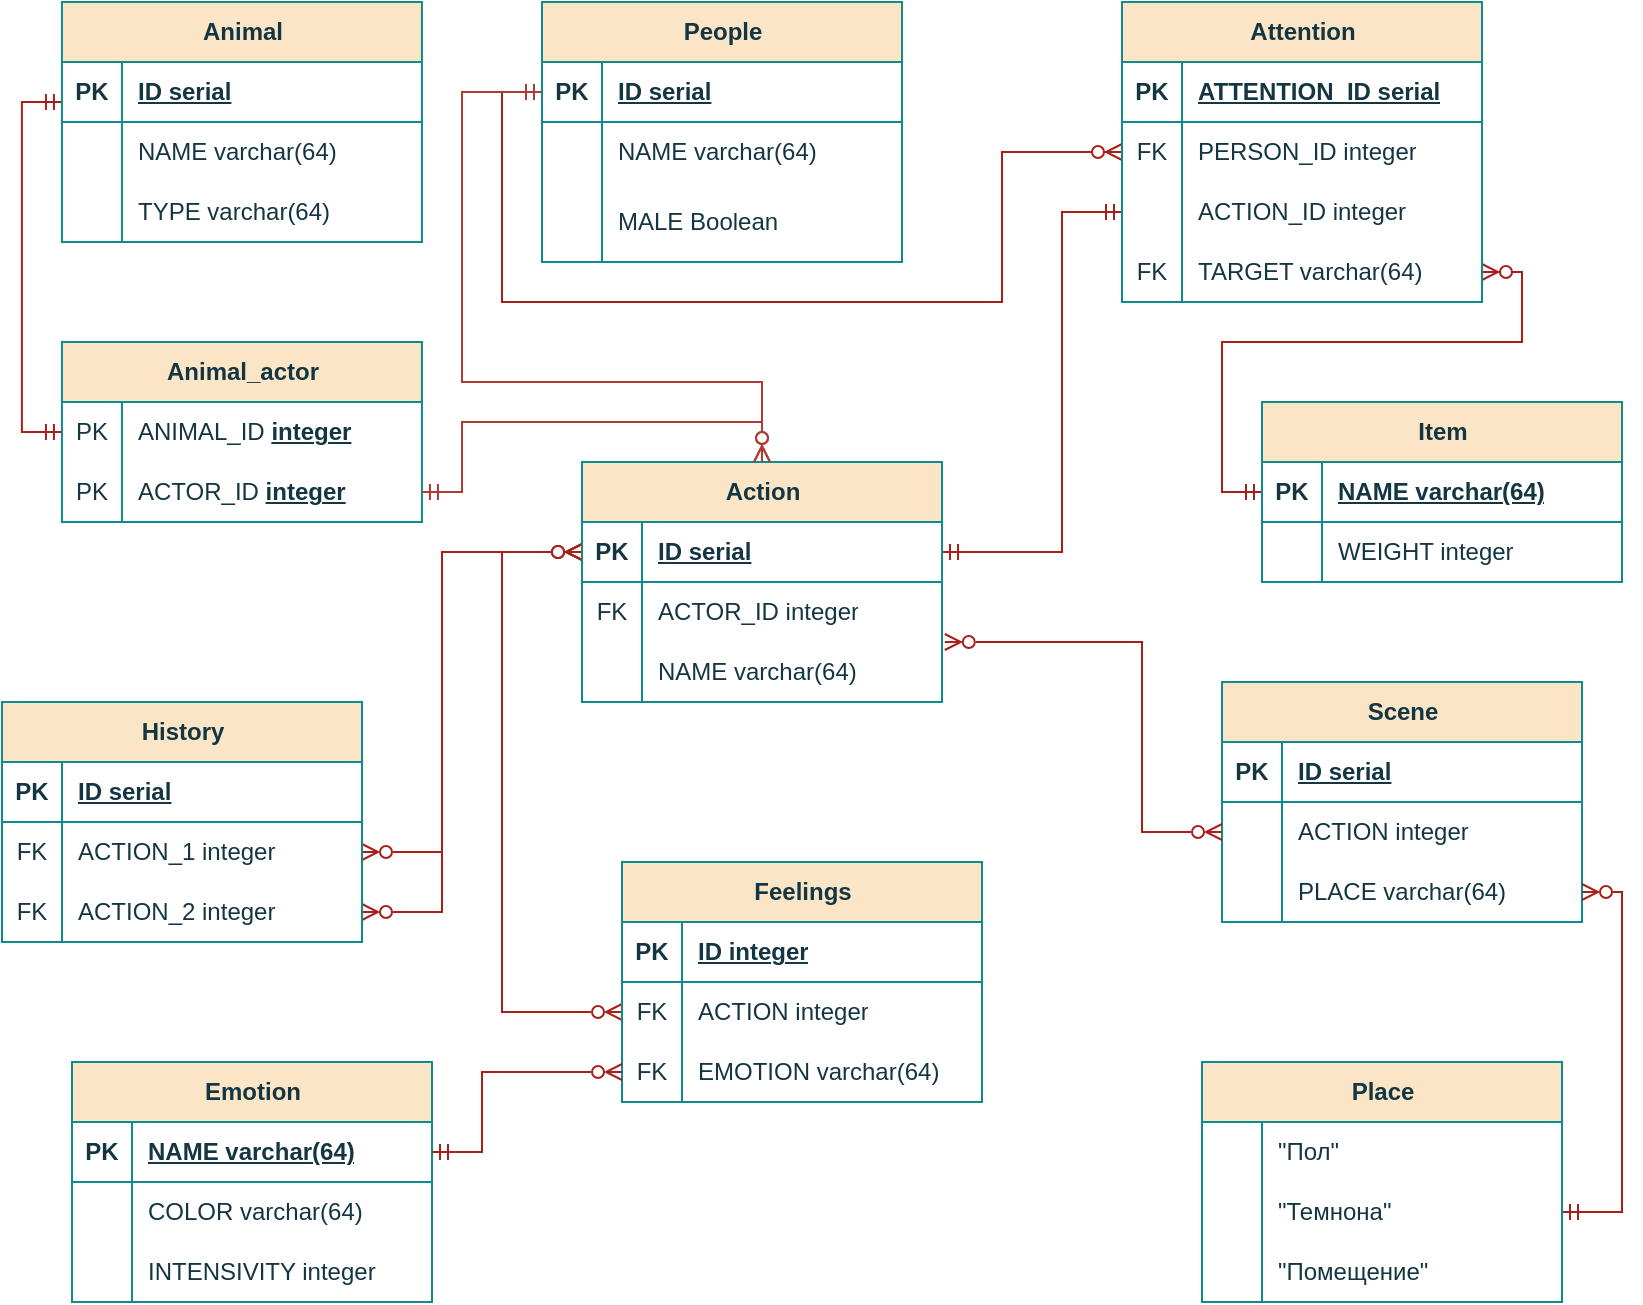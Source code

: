 <mxfile version="26.0.16">
  <diagram id="R2lEEEUBdFMjLlhIrx00" name="Page-1">
    <mxGraphModel dx="879" dy="486" grid="1" gridSize="10" guides="1" tooltips="1" connect="1" arrows="1" fold="1" page="1" pageScale="1" pageWidth="850" pageHeight="1100" math="0" shadow="0" extFonts="Permanent Marker^https://fonts.googleapis.com/css?family=Permanent+Marker">
      <root>
        <mxCell id="0" />
        <mxCell id="1" parent="0" />
        <mxCell id="2vDDrUa2nhz0SJgFM6xi-35" value="" style="edgeStyle=orthogonalEdgeStyle;fontSize=12;html=1;endArrow=ERzeroToMany;startArrow=ERmandOne;rounded=0;exitX=0;exitY=0.5;exitDx=0;exitDy=0;entryX=1;entryY=0.5;entryDx=0;entryDy=0;labelBackgroundColor=none;strokeColor=#A8201A;fontColor=default;" parent="1" source="2vDDrUa2nhz0SJgFM6xi-97" target="2vDDrUa2nhz0SJgFM6xi-119" edge="1">
          <mxGeometry width="100" height="100" relative="1" as="geometry">
            <mxPoint x="810" y="311" as="sourcePoint" />
            <mxPoint x="670" y="335" as="targetPoint" />
            <Array as="points">
              <mxPoint x="620" y="425" />
              <mxPoint x="620" y="350" />
              <mxPoint x="770" y="350" />
              <mxPoint x="770" y="315" />
            </Array>
          </mxGeometry>
        </mxCell>
        <mxCell id="2vDDrUa2nhz0SJgFM6xi-38" value="" style="edgeStyle=orthogonalEdgeStyle;fontSize=12;html=1;endArrow=ERzeroToMany;startArrow=none;rounded=0;entryX=0;entryY=0.5;entryDx=0;entryDy=0;startFill=0;labelBackgroundColor=none;strokeColor=#A8201A;fontColor=default;exitX=0;exitY=0.5;exitDx=0;exitDy=0;" parent="1" source="2vDDrUa2nhz0SJgFM6xi-81" target="2vDDrUa2nhz0SJgFM6xi-113" edge="1">
          <mxGeometry width="100" height="100" relative="1" as="geometry">
            <mxPoint x="260" y="320" as="sourcePoint" />
            <mxPoint x="520" y="355" as="targetPoint" />
            <Array as="points">
              <mxPoint x="260" y="225" />
              <mxPoint x="260" y="330" />
              <mxPoint x="510" y="330" />
              <mxPoint x="510" y="255" />
            </Array>
          </mxGeometry>
        </mxCell>
        <mxCell id="2vDDrUa2nhz0SJgFM6xi-46" value="" style="edgeStyle=orthogonalEdgeStyle;fontSize=12;html=1;endArrow=ERzeroToMany;startArrow=ERmandOne;rounded=0;exitX=0;exitY=0.5;exitDx=0;exitDy=0;entryX=0.5;entryY=0;entryDx=0;entryDy=0;labelBackgroundColor=none;strokeColor=light-dark(#b23a35, #32b532);fontColor=default;" parent="1" source="2vDDrUa2nhz0SJgFM6xi-81" target="2vDDrUa2nhz0SJgFM6xi-135" edge="1">
          <mxGeometry width="100" height="100" relative="1" as="geometry">
            <mxPoint x="300" y="242.5" as="sourcePoint" />
            <mxPoint x="270" y="410" as="targetPoint" />
            <Array as="points">
              <mxPoint x="240" y="225" />
              <mxPoint x="240" y="370" />
              <mxPoint x="390" y="370" />
            </Array>
          </mxGeometry>
        </mxCell>
        <mxCell id="2vDDrUa2nhz0SJgFM6xi-48" value="" style="edgeStyle=orthogonalEdgeStyle;fontSize=12;html=1;endArrow=ERmandOne;startArrow=ERmandOne;rounded=0;exitX=0;exitY=0.667;exitDx=0;exitDy=0;startFill=0;exitPerimeter=0;entryX=0;entryY=0.5;entryDx=0;entryDy=0;endFill=0;labelBackgroundColor=none;strokeColor=#A8201A;fontColor=default;" parent="1" source="2vDDrUa2nhz0SJgFM6xi-68" target="2vDDrUa2nhz0SJgFM6xi-152" edge="1">
          <mxGeometry width="100" height="100" relative="1" as="geometry">
            <mxPoint x="79.97" y="312.5" as="sourcePoint" />
            <mxPoint x="39.97" y="415" as="targetPoint" />
            <Array as="points">
              <mxPoint x="19.97" y="230" />
              <mxPoint x="19.97" y="395" />
            </Array>
          </mxGeometry>
        </mxCell>
        <mxCell id="2vDDrUa2nhz0SJgFM6xi-53" value="" style="edgeStyle=orthogonalEdgeStyle;fontSize=12;html=1;endArrow=ERzeroToMany;startArrow=ERzeroToMany;rounded=0;exitX=0;exitY=0.5;exitDx=0;exitDy=0;startFill=0;entryX=0;entryY=0.5;entryDx=0;entryDy=0;labelBackgroundColor=none;strokeColor=#A8201A;fontColor=default;" parent="1" source="2vDDrUa2nhz0SJgFM6xi-208" target="2vDDrUa2nhz0SJgFM6xi-136" edge="1">
          <mxGeometry width="100" height="100" relative="1" as="geometry">
            <mxPoint x="270.0" y="700" as="sourcePoint" />
            <mxPoint x="270" y="520" as="targetPoint" />
            <Array as="points">
              <mxPoint x="260" y="685" />
              <mxPoint x="260" y="455" />
            </Array>
          </mxGeometry>
        </mxCell>
        <mxCell id="2vDDrUa2nhz0SJgFM6xi-58" value="" style="edgeStyle=orthogonalEdgeStyle;fontSize=12;html=1;endArrow=ERmandOne;startArrow=ERmandOne;rounded=0;entryX=0;entryY=0.5;entryDx=0;entryDy=0;endFill=0;exitX=1;exitY=0.5;exitDx=0;exitDy=0;labelBackgroundColor=none;strokeColor=#A8201A;fontColor=default;" parent="1" source="2vDDrUa2nhz0SJgFM6xi-136" target="2vDDrUa2nhz0SJgFM6xi-116" edge="1">
          <mxGeometry width="100" height="100" relative="1" as="geometry">
            <mxPoint x="600" y="430" as="sourcePoint" />
            <mxPoint x="540" y="320" as="targetPoint" />
            <Array as="points">
              <mxPoint x="540" y="455" />
              <mxPoint x="540" y="285" />
            </Array>
          </mxGeometry>
        </mxCell>
        <mxCell id="2vDDrUa2nhz0SJgFM6xi-64" value="" style="edgeStyle=orthogonalEdgeStyle;fontSize=12;html=1;endArrow=ERzeroToMany;startArrow=ERzeroToMany;rounded=0;entryX=0;entryY=0.5;entryDx=0;entryDy=0;exitX=1;exitY=0.5;exitDx=0;exitDy=0;startFill=0;labelBackgroundColor=none;strokeColor=#A8201A;fontColor=default;" parent="1" source="2vDDrUa2nhz0SJgFM6xi-170" target="2vDDrUa2nhz0SJgFM6xi-136" edge="1">
          <mxGeometry width="100" height="100" relative="1" as="geometry">
            <mxPoint x="131.95" y="699.4" as="sourcePoint" />
            <mxPoint x="230" y="700" as="targetPoint" />
            <Array as="points">
              <mxPoint x="230" y="635" />
              <mxPoint x="230" y="455" />
            </Array>
          </mxGeometry>
        </mxCell>
        <mxCell id="2vDDrUa2nhz0SJgFM6xi-65" value="" style="edgeStyle=orthogonalEdgeStyle;fontSize=12;html=1;endArrow=ERzeroToMany;startArrow=ERzeroToMany;rounded=0;entryX=0;entryY=0.5;entryDx=0;entryDy=0;exitX=1;exitY=0.5;exitDx=0;exitDy=0;startFill=0;labelBackgroundColor=none;strokeColor=#A8201A;fontColor=default;" parent="1" source="2vDDrUa2nhz0SJgFM6xi-167" target="2vDDrUa2nhz0SJgFM6xi-136" edge="1">
          <mxGeometry width="100" height="100" relative="1" as="geometry">
            <mxPoint x="130" y="682.5" as="sourcePoint" />
            <mxPoint x="260" y="701" as="targetPoint" />
            <Array as="points">
              <mxPoint x="230" y="605" />
              <mxPoint x="230" y="455" />
            </Array>
          </mxGeometry>
        </mxCell>
        <mxCell id="2vDDrUa2nhz0SJgFM6xi-67" value="Animal" style="shape=table;startSize=30;container=1;collapsible=1;childLayout=tableLayout;fixedRows=1;rowLines=0;fontStyle=1;align=center;resizeLast=1;html=1;labelBackgroundColor=none;fillColor=#FAE5C7;strokeColor=#0F8B8D;fontColor=#143642;" parent="1" vertex="1">
          <mxGeometry x="39.97" y="180" width="180" height="120" as="geometry" />
        </mxCell>
        <mxCell id="2vDDrUa2nhz0SJgFM6xi-68" value="" style="shape=tableRow;horizontal=0;startSize=0;swimlaneHead=0;swimlaneBody=0;fillColor=none;collapsible=0;dropTarget=0;points=[[0,0.5],[1,0.5]];portConstraint=eastwest;top=0;left=0;right=0;bottom=1;labelBackgroundColor=none;strokeColor=#0F8B8D;fontColor=#143642;" parent="2vDDrUa2nhz0SJgFM6xi-67" vertex="1">
          <mxGeometry y="30" width="180" height="30" as="geometry" />
        </mxCell>
        <mxCell id="2vDDrUa2nhz0SJgFM6xi-69" value="PK" style="shape=partialRectangle;connectable=0;fillColor=none;top=0;left=0;bottom=0;right=0;fontStyle=1;overflow=hidden;whiteSpace=wrap;html=1;labelBackgroundColor=none;strokeColor=#0F8B8D;fontColor=#143642;" parent="2vDDrUa2nhz0SJgFM6xi-68" vertex="1">
          <mxGeometry width="30" height="30" as="geometry">
            <mxRectangle width="30" height="30" as="alternateBounds" />
          </mxGeometry>
        </mxCell>
        <mxCell id="2vDDrUa2nhz0SJgFM6xi-70" value="ID serial" style="shape=partialRectangle;connectable=0;fillColor=none;top=0;left=0;bottom=0;right=0;align=left;spacingLeft=6;fontStyle=5;overflow=hidden;whiteSpace=wrap;html=1;labelBackgroundColor=none;strokeColor=#0F8B8D;fontColor=#143642;" parent="2vDDrUa2nhz0SJgFM6xi-68" vertex="1">
          <mxGeometry x="30" width="150" height="30" as="geometry">
            <mxRectangle width="150" height="30" as="alternateBounds" />
          </mxGeometry>
        </mxCell>
        <mxCell id="2vDDrUa2nhz0SJgFM6xi-71" value="" style="shape=tableRow;horizontal=0;startSize=0;swimlaneHead=0;swimlaneBody=0;fillColor=none;collapsible=0;dropTarget=0;points=[[0,0.5],[1,0.5]];portConstraint=eastwest;top=0;left=0;right=0;bottom=0;labelBackgroundColor=none;strokeColor=#0F8B8D;fontColor=#143642;" parent="2vDDrUa2nhz0SJgFM6xi-67" vertex="1">
          <mxGeometry y="60" width="180" height="30" as="geometry" />
        </mxCell>
        <mxCell id="2vDDrUa2nhz0SJgFM6xi-72" value="" style="shape=partialRectangle;connectable=0;fillColor=none;top=0;left=0;bottom=0;right=0;editable=1;overflow=hidden;whiteSpace=wrap;html=1;labelBackgroundColor=none;strokeColor=#0F8B8D;fontColor=#143642;" parent="2vDDrUa2nhz0SJgFM6xi-71" vertex="1">
          <mxGeometry width="30" height="30" as="geometry">
            <mxRectangle width="30" height="30" as="alternateBounds" />
          </mxGeometry>
        </mxCell>
        <mxCell id="2vDDrUa2nhz0SJgFM6xi-73" value="NAME varchar(64)" style="shape=partialRectangle;connectable=0;fillColor=none;top=0;left=0;bottom=0;right=0;align=left;spacingLeft=6;overflow=hidden;whiteSpace=wrap;html=1;labelBackgroundColor=none;strokeColor=#0F8B8D;fontColor=#143642;" parent="2vDDrUa2nhz0SJgFM6xi-71" vertex="1">
          <mxGeometry x="30" width="150" height="30" as="geometry">
            <mxRectangle width="150" height="30" as="alternateBounds" />
          </mxGeometry>
        </mxCell>
        <mxCell id="2vDDrUa2nhz0SJgFM6xi-74" value="" style="shape=tableRow;horizontal=0;startSize=0;swimlaneHead=0;swimlaneBody=0;fillColor=none;collapsible=0;dropTarget=0;points=[[0,0.5],[1,0.5]];portConstraint=eastwest;top=0;left=0;right=0;bottom=0;labelBackgroundColor=none;strokeColor=#0F8B8D;fontColor=#143642;" parent="2vDDrUa2nhz0SJgFM6xi-67" vertex="1">
          <mxGeometry y="90" width="180" height="30" as="geometry" />
        </mxCell>
        <mxCell id="2vDDrUa2nhz0SJgFM6xi-75" value="" style="shape=partialRectangle;connectable=0;fillColor=none;top=0;left=0;bottom=0;right=0;editable=1;overflow=hidden;whiteSpace=wrap;html=1;labelBackgroundColor=none;strokeColor=#0F8B8D;fontColor=#143642;" parent="2vDDrUa2nhz0SJgFM6xi-74" vertex="1">
          <mxGeometry width="30" height="30" as="geometry">
            <mxRectangle width="30" height="30" as="alternateBounds" />
          </mxGeometry>
        </mxCell>
        <mxCell id="2vDDrUa2nhz0SJgFM6xi-76" value="TYPE varchar(64)" style="shape=partialRectangle;connectable=0;fillColor=none;top=0;left=0;bottom=0;right=0;align=left;spacingLeft=6;overflow=hidden;whiteSpace=wrap;html=1;labelBackgroundColor=none;strokeColor=#0F8B8D;fontColor=#143642;" parent="2vDDrUa2nhz0SJgFM6xi-74" vertex="1">
          <mxGeometry x="30" width="150" height="30" as="geometry">
            <mxRectangle width="150" height="30" as="alternateBounds" />
          </mxGeometry>
        </mxCell>
        <mxCell id="2vDDrUa2nhz0SJgFM6xi-80" value="People" style="shape=table;startSize=30;container=1;collapsible=1;childLayout=tableLayout;fixedRows=1;rowLines=0;fontStyle=1;align=center;resizeLast=1;html=1;labelBackgroundColor=none;fillColor=#FAE5C7;strokeColor=#0F8B8D;fontColor=#143642;" parent="1" vertex="1">
          <mxGeometry x="280" y="180" width="180" height="130" as="geometry" />
        </mxCell>
        <mxCell id="2vDDrUa2nhz0SJgFM6xi-81" value="" style="shape=tableRow;horizontal=0;startSize=0;swimlaneHead=0;swimlaneBody=0;fillColor=none;collapsible=0;dropTarget=0;points=[[0,0.5],[1,0.5]];portConstraint=eastwest;top=0;left=0;right=0;bottom=1;labelBackgroundColor=none;strokeColor=#0F8B8D;fontColor=#143642;" parent="2vDDrUa2nhz0SJgFM6xi-80" vertex="1">
          <mxGeometry y="30" width="180" height="30" as="geometry" />
        </mxCell>
        <mxCell id="2vDDrUa2nhz0SJgFM6xi-82" value="PK" style="shape=partialRectangle;connectable=0;fillColor=none;top=0;left=0;bottom=0;right=0;fontStyle=1;overflow=hidden;whiteSpace=wrap;html=1;labelBackgroundColor=none;strokeColor=#0F8B8D;fontColor=#143642;" parent="2vDDrUa2nhz0SJgFM6xi-81" vertex="1">
          <mxGeometry width="30" height="30" as="geometry">
            <mxRectangle width="30" height="30" as="alternateBounds" />
          </mxGeometry>
        </mxCell>
        <mxCell id="2vDDrUa2nhz0SJgFM6xi-83" value="ID serial" style="shape=partialRectangle;connectable=0;fillColor=none;top=0;left=0;bottom=0;right=0;align=left;spacingLeft=6;fontStyle=5;overflow=hidden;whiteSpace=wrap;html=1;labelBackgroundColor=none;strokeColor=#0F8B8D;fontColor=#143642;" parent="2vDDrUa2nhz0SJgFM6xi-81" vertex="1">
          <mxGeometry x="30" width="150" height="30" as="geometry">
            <mxRectangle width="150" height="30" as="alternateBounds" />
          </mxGeometry>
        </mxCell>
        <mxCell id="2vDDrUa2nhz0SJgFM6xi-84" value="" style="shape=tableRow;horizontal=0;startSize=0;swimlaneHead=0;swimlaneBody=0;fillColor=none;collapsible=0;dropTarget=0;points=[[0,0.5],[1,0.5]];portConstraint=eastwest;top=0;left=0;right=0;bottom=0;labelBackgroundColor=none;strokeColor=#0F8B8D;fontColor=#143642;" parent="2vDDrUa2nhz0SJgFM6xi-80" vertex="1">
          <mxGeometry y="60" width="180" height="30" as="geometry" />
        </mxCell>
        <mxCell id="2vDDrUa2nhz0SJgFM6xi-85" value="" style="shape=partialRectangle;connectable=0;fillColor=none;top=0;left=0;bottom=0;right=0;editable=1;overflow=hidden;whiteSpace=wrap;html=1;labelBackgroundColor=none;strokeColor=#0F8B8D;fontColor=#143642;" parent="2vDDrUa2nhz0SJgFM6xi-84" vertex="1">
          <mxGeometry width="30" height="30" as="geometry">
            <mxRectangle width="30" height="30" as="alternateBounds" />
          </mxGeometry>
        </mxCell>
        <mxCell id="2vDDrUa2nhz0SJgFM6xi-86" value="NAME varchar(64)" style="shape=partialRectangle;connectable=0;fillColor=none;top=0;left=0;bottom=0;right=0;align=left;spacingLeft=6;overflow=hidden;whiteSpace=wrap;html=1;labelBackgroundColor=none;strokeColor=#0F8B8D;fontColor=#143642;" parent="2vDDrUa2nhz0SJgFM6xi-84" vertex="1">
          <mxGeometry x="30" width="150" height="30" as="geometry">
            <mxRectangle width="150" height="30" as="alternateBounds" />
          </mxGeometry>
        </mxCell>
        <mxCell id="2vDDrUa2nhz0SJgFM6xi-87" value="" style="shape=tableRow;horizontal=0;startSize=0;swimlaneHead=0;swimlaneBody=0;fillColor=none;collapsible=0;dropTarget=0;points=[[0,0.5],[1,0.5]];portConstraint=eastwest;top=0;left=0;right=0;bottom=0;labelBackgroundColor=none;strokeColor=#0F8B8D;fontColor=#143642;" parent="2vDDrUa2nhz0SJgFM6xi-80" vertex="1">
          <mxGeometry y="90" width="180" height="40" as="geometry" />
        </mxCell>
        <mxCell id="2vDDrUa2nhz0SJgFM6xi-88" value="" style="shape=partialRectangle;connectable=0;fillColor=none;top=0;left=0;bottom=0;right=0;editable=1;overflow=hidden;whiteSpace=wrap;html=1;labelBackgroundColor=none;strokeColor=#0F8B8D;fontColor=#143642;" parent="2vDDrUa2nhz0SJgFM6xi-87" vertex="1">
          <mxGeometry width="30" height="40" as="geometry">
            <mxRectangle width="30" height="40" as="alternateBounds" />
          </mxGeometry>
        </mxCell>
        <mxCell id="2vDDrUa2nhz0SJgFM6xi-89" value="MALE Boolean" style="shape=partialRectangle;connectable=0;fillColor=none;top=0;left=0;bottom=0;right=0;align=left;spacingLeft=6;overflow=hidden;whiteSpace=wrap;html=1;labelBackgroundColor=none;strokeColor=#0F8B8D;fontColor=#143642;" parent="2vDDrUa2nhz0SJgFM6xi-87" vertex="1">
          <mxGeometry x="30" width="150" height="40" as="geometry">
            <mxRectangle width="150" height="40" as="alternateBounds" />
          </mxGeometry>
        </mxCell>
        <mxCell id="2vDDrUa2nhz0SJgFM6xi-96" value="Item" style="shape=table;startSize=30;container=1;collapsible=1;childLayout=tableLayout;fixedRows=1;rowLines=0;fontStyle=1;align=center;resizeLast=1;html=1;labelBackgroundColor=none;fillColor=#FAE5C7;strokeColor=#0F8B8D;fontColor=#143642;" parent="1" vertex="1">
          <mxGeometry x="640" y="380" width="180" height="90" as="geometry" />
        </mxCell>
        <mxCell id="2vDDrUa2nhz0SJgFM6xi-97" value="" style="shape=tableRow;horizontal=0;startSize=0;swimlaneHead=0;swimlaneBody=0;fillColor=none;collapsible=0;dropTarget=0;points=[[0,0.5],[1,0.5]];portConstraint=eastwest;top=0;left=0;right=0;bottom=1;labelBackgroundColor=none;strokeColor=#0F8B8D;fontColor=#143642;" parent="2vDDrUa2nhz0SJgFM6xi-96" vertex="1">
          <mxGeometry y="30" width="180" height="30" as="geometry" />
        </mxCell>
        <mxCell id="2vDDrUa2nhz0SJgFM6xi-98" value="PK" style="shape=partialRectangle;connectable=0;fillColor=none;top=0;left=0;bottom=0;right=0;fontStyle=1;overflow=hidden;whiteSpace=wrap;html=1;labelBackgroundColor=none;strokeColor=#0F8B8D;fontColor=#143642;" parent="2vDDrUa2nhz0SJgFM6xi-97" vertex="1">
          <mxGeometry width="30" height="30" as="geometry">
            <mxRectangle width="30" height="30" as="alternateBounds" />
          </mxGeometry>
        </mxCell>
        <mxCell id="2vDDrUa2nhz0SJgFM6xi-99" value="NAME varchar(64)" style="shape=partialRectangle;connectable=0;fillColor=none;top=0;left=0;bottom=0;right=0;align=left;spacingLeft=6;fontStyle=5;overflow=hidden;whiteSpace=wrap;html=1;labelBackgroundColor=none;strokeColor=#0F8B8D;fontColor=#143642;" parent="2vDDrUa2nhz0SJgFM6xi-97" vertex="1">
          <mxGeometry x="30" width="150" height="30" as="geometry">
            <mxRectangle width="150" height="30" as="alternateBounds" />
          </mxGeometry>
        </mxCell>
        <mxCell id="2vDDrUa2nhz0SJgFM6xi-100" value="" style="shape=tableRow;horizontal=0;startSize=0;swimlaneHead=0;swimlaneBody=0;fillColor=none;collapsible=0;dropTarget=0;points=[[0,0.5],[1,0.5]];portConstraint=eastwest;top=0;left=0;right=0;bottom=0;labelBackgroundColor=none;strokeColor=#0F8B8D;fontColor=#143642;" parent="2vDDrUa2nhz0SJgFM6xi-96" vertex="1">
          <mxGeometry y="60" width="180" height="30" as="geometry" />
        </mxCell>
        <mxCell id="2vDDrUa2nhz0SJgFM6xi-101" value="" style="shape=partialRectangle;connectable=0;fillColor=none;top=0;left=0;bottom=0;right=0;editable=1;overflow=hidden;whiteSpace=wrap;html=1;labelBackgroundColor=none;strokeColor=#0F8B8D;fontColor=#143642;" parent="2vDDrUa2nhz0SJgFM6xi-100" vertex="1">
          <mxGeometry width="30" height="30" as="geometry">
            <mxRectangle width="30" height="30" as="alternateBounds" />
          </mxGeometry>
        </mxCell>
        <mxCell id="2vDDrUa2nhz0SJgFM6xi-102" value="WEIGHT integer" style="shape=partialRectangle;connectable=0;fillColor=none;top=0;left=0;bottom=0;right=0;align=left;spacingLeft=6;overflow=hidden;whiteSpace=wrap;html=1;labelBackgroundColor=none;strokeColor=#0F8B8D;fontColor=#143642;" parent="2vDDrUa2nhz0SJgFM6xi-100" vertex="1">
          <mxGeometry x="30" width="150" height="30" as="geometry">
            <mxRectangle width="150" height="30" as="alternateBounds" />
          </mxGeometry>
        </mxCell>
        <mxCell id="2vDDrUa2nhz0SJgFM6xi-109" value="Attention" style="shape=table;startSize=30;container=1;collapsible=1;childLayout=tableLayout;fixedRows=1;rowLines=0;fontStyle=1;align=center;resizeLast=1;html=1;labelBackgroundColor=none;fillColor=#FAE5C7;strokeColor=#0F8B8D;fontColor=#143642;" parent="1" vertex="1">
          <mxGeometry x="570" y="180" width="180" height="150" as="geometry" />
        </mxCell>
        <mxCell id="2vDDrUa2nhz0SJgFM6xi-110" value="" style="shape=tableRow;horizontal=0;startSize=0;swimlaneHead=0;swimlaneBody=0;fillColor=none;collapsible=0;dropTarget=0;points=[[0,0.5],[1,0.5]];portConstraint=eastwest;top=0;left=0;right=0;bottom=1;labelBackgroundColor=none;strokeColor=#0F8B8D;fontColor=#143642;" parent="2vDDrUa2nhz0SJgFM6xi-109" vertex="1">
          <mxGeometry y="30" width="180" height="30" as="geometry" />
        </mxCell>
        <mxCell id="2vDDrUa2nhz0SJgFM6xi-111" value="PK" style="shape=partialRectangle;connectable=0;fillColor=none;top=0;left=0;bottom=0;right=0;fontStyle=1;overflow=hidden;whiteSpace=wrap;html=1;labelBackgroundColor=none;strokeColor=#0F8B8D;fontColor=#143642;" parent="2vDDrUa2nhz0SJgFM6xi-110" vertex="1">
          <mxGeometry width="30" height="30" as="geometry">
            <mxRectangle width="30" height="30" as="alternateBounds" />
          </mxGeometry>
        </mxCell>
        <mxCell id="2vDDrUa2nhz0SJgFM6xi-112" value="ATTENTION_ID serial" style="shape=partialRectangle;connectable=0;fillColor=none;top=0;left=0;bottom=0;right=0;align=left;spacingLeft=6;fontStyle=5;overflow=hidden;whiteSpace=wrap;html=1;labelBackgroundColor=none;strokeColor=#0F8B8D;fontColor=#143642;" parent="2vDDrUa2nhz0SJgFM6xi-110" vertex="1">
          <mxGeometry x="30" width="150" height="30" as="geometry">
            <mxRectangle width="150" height="30" as="alternateBounds" />
          </mxGeometry>
        </mxCell>
        <mxCell id="2vDDrUa2nhz0SJgFM6xi-113" value="" style="shape=tableRow;horizontal=0;startSize=0;swimlaneHead=0;swimlaneBody=0;fillColor=none;collapsible=0;dropTarget=0;points=[[0,0.5],[1,0.5]];portConstraint=eastwest;top=0;left=0;right=0;bottom=0;labelBackgroundColor=none;strokeColor=#0F8B8D;fontColor=#143642;" parent="2vDDrUa2nhz0SJgFM6xi-109" vertex="1">
          <mxGeometry y="60" width="180" height="30" as="geometry" />
        </mxCell>
        <mxCell id="2vDDrUa2nhz0SJgFM6xi-114" value="FK" style="shape=partialRectangle;connectable=0;fillColor=none;top=0;left=0;bottom=0;right=0;editable=1;overflow=hidden;whiteSpace=wrap;html=1;labelBackgroundColor=none;strokeColor=#0F8B8D;fontColor=#143642;" parent="2vDDrUa2nhz0SJgFM6xi-113" vertex="1">
          <mxGeometry width="30" height="30" as="geometry">
            <mxRectangle width="30" height="30" as="alternateBounds" />
          </mxGeometry>
        </mxCell>
        <mxCell id="2vDDrUa2nhz0SJgFM6xi-115" value="PERSON_ID integer" style="shape=partialRectangle;connectable=0;fillColor=none;top=0;left=0;bottom=0;right=0;align=left;spacingLeft=6;overflow=hidden;whiteSpace=wrap;html=1;labelBackgroundColor=none;strokeColor=#0F8B8D;fontColor=#143642;" parent="2vDDrUa2nhz0SJgFM6xi-113" vertex="1">
          <mxGeometry x="30" width="150" height="30" as="geometry">
            <mxRectangle width="150" height="30" as="alternateBounds" />
          </mxGeometry>
        </mxCell>
        <mxCell id="2vDDrUa2nhz0SJgFM6xi-116" value="" style="shape=tableRow;horizontal=0;startSize=0;swimlaneHead=0;swimlaneBody=0;fillColor=none;collapsible=0;dropTarget=0;points=[[0,0.5],[1,0.5]];portConstraint=eastwest;top=0;left=0;right=0;bottom=0;labelBackgroundColor=none;strokeColor=#0F8B8D;fontColor=#143642;" parent="2vDDrUa2nhz0SJgFM6xi-109" vertex="1">
          <mxGeometry y="90" width="180" height="30" as="geometry" />
        </mxCell>
        <mxCell id="2vDDrUa2nhz0SJgFM6xi-117" value="" style="shape=partialRectangle;connectable=0;fillColor=none;top=0;left=0;bottom=0;right=0;editable=1;overflow=hidden;whiteSpace=wrap;html=1;labelBackgroundColor=none;strokeColor=#0F8B8D;fontColor=#143642;" parent="2vDDrUa2nhz0SJgFM6xi-116" vertex="1">
          <mxGeometry width="30" height="30" as="geometry">
            <mxRectangle width="30" height="30" as="alternateBounds" />
          </mxGeometry>
        </mxCell>
        <mxCell id="2vDDrUa2nhz0SJgFM6xi-118" value="ACTION_ID integer" style="shape=partialRectangle;connectable=0;fillColor=none;top=0;left=0;bottom=0;right=0;align=left;spacingLeft=6;overflow=hidden;whiteSpace=wrap;html=1;labelBackgroundColor=none;strokeColor=#0F8B8D;fontColor=#143642;" parent="2vDDrUa2nhz0SJgFM6xi-116" vertex="1">
          <mxGeometry x="30" width="150" height="30" as="geometry">
            <mxRectangle width="150" height="30" as="alternateBounds" />
          </mxGeometry>
        </mxCell>
        <mxCell id="2vDDrUa2nhz0SJgFM6xi-119" value="" style="shape=tableRow;horizontal=0;startSize=0;swimlaneHead=0;swimlaneBody=0;fillColor=none;collapsible=0;dropTarget=0;points=[[0,0.5],[1,0.5]];portConstraint=eastwest;top=0;left=0;right=0;bottom=0;labelBackgroundColor=none;strokeColor=#0F8B8D;fontColor=#143642;" parent="2vDDrUa2nhz0SJgFM6xi-109" vertex="1">
          <mxGeometry y="120" width="180" height="30" as="geometry" />
        </mxCell>
        <mxCell id="2vDDrUa2nhz0SJgFM6xi-120" value="FK" style="shape=partialRectangle;connectable=0;fillColor=none;top=0;left=0;bottom=0;right=0;editable=1;overflow=hidden;whiteSpace=wrap;html=1;labelBackgroundColor=none;strokeColor=#0F8B8D;fontColor=#143642;" parent="2vDDrUa2nhz0SJgFM6xi-119" vertex="1">
          <mxGeometry width="30" height="30" as="geometry">
            <mxRectangle width="30" height="30" as="alternateBounds" />
          </mxGeometry>
        </mxCell>
        <mxCell id="2vDDrUa2nhz0SJgFM6xi-121" value="TARGET varchar(64)" style="shape=partialRectangle;connectable=0;fillColor=none;top=0;left=0;bottom=0;right=0;align=left;spacingLeft=6;overflow=hidden;whiteSpace=wrap;html=1;labelBackgroundColor=none;strokeColor=#0F8B8D;fontColor=#143642;" parent="2vDDrUa2nhz0SJgFM6xi-119" vertex="1">
          <mxGeometry x="30" width="150" height="30" as="geometry">
            <mxRectangle width="150" height="30" as="alternateBounds" />
          </mxGeometry>
        </mxCell>
        <mxCell id="2vDDrUa2nhz0SJgFM6xi-135" value="Action" style="shape=table;startSize=30;container=1;collapsible=1;childLayout=tableLayout;fixedRows=1;rowLines=0;fontStyle=1;align=center;resizeLast=1;html=1;labelBackgroundColor=none;fillColor=#FAE5C7;strokeColor=#0F8B8D;fontColor=#143642;" parent="1" vertex="1">
          <mxGeometry x="300" y="410" width="180" height="120" as="geometry" />
        </mxCell>
        <mxCell id="2vDDrUa2nhz0SJgFM6xi-136" value="" style="shape=tableRow;horizontal=0;startSize=0;swimlaneHead=0;swimlaneBody=0;fillColor=none;collapsible=0;dropTarget=0;points=[[0,0.5],[1,0.5]];portConstraint=eastwest;top=0;left=0;right=0;bottom=1;labelBackgroundColor=none;strokeColor=#0F8B8D;fontColor=#143642;" parent="2vDDrUa2nhz0SJgFM6xi-135" vertex="1">
          <mxGeometry y="30" width="180" height="30" as="geometry" />
        </mxCell>
        <mxCell id="2vDDrUa2nhz0SJgFM6xi-137" value="PK" style="shape=partialRectangle;connectable=0;fillColor=none;top=0;left=0;bottom=0;right=0;fontStyle=1;overflow=hidden;whiteSpace=wrap;html=1;labelBackgroundColor=none;strokeColor=#0F8B8D;fontColor=#143642;" parent="2vDDrUa2nhz0SJgFM6xi-136" vertex="1">
          <mxGeometry width="30" height="30" as="geometry">
            <mxRectangle width="30" height="30" as="alternateBounds" />
          </mxGeometry>
        </mxCell>
        <mxCell id="2vDDrUa2nhz0SJgFM6xi-138" value="ID serial" style="shape=partialRectangle;connectable=0;fillColor=none;top=0;left=0;bottom=0;right=0;align=left;spacingLeft=6;fontStyle=5;overflow=hidden;whiteSpace=wrap;html=1;labelBackgroundColor=none;strokeColor=#0F8B8D;fontColor=#143642;" parent="2vDDrUa2nhz0SJgFM6xi-136" vertex="1">
          <mxGeometry x="30" width="150" height="30" as="geometry">
            <mxRectangle width="150" height="30" as="alternateBounds" />
          </mxGeometry>
        </mxCell>
        <mxCell id="2vDDrUa2nhz0SJgFM6xi-139" value="" style="shape=tableRow;horizontal=0;startSize=0;swimlaneHead=0;swimlaneBody=0;fillColor=none;collapsible=0;dropTarget=0;points=[[0,0.5],[1,0.5]];portConstraint=eastwest;top=0;left=0;right=0;bottom=0;labelBackgroundColor=none;strokeColor=#0F8B8D;fontColor=#143642;" parent="2vDDrUa2nhz0SJgFM6xi-135" vertex="1">
          <mxGeometry y="60" width="180" height="30" as="geometry" />
        </mxCell>
        <mxCell id="2vDDrUa2nhz0SJgFM6xi-140" value="FK" style="shape=partialRectangle;connectable=0;fillColor=none;top=0;left=0;bottom=0;right=0;editable=1;overflow=hidden;whiteSpace=wrap;html=1;labelBackgroundColor=none;strokeColor=#0F8B8D;fontColor=#143642;" parent="2vDDrUa2nhz0SJgFM6xi-139" vertex="1">
          <mxGeometry width="30" height="30" as="geometry">
            <mxRectangle width="30" height="30" as="alternateBounds" />
          </mxGeometry>
        </mxCell>
        <mxCell id="2vDDrUa2nhz0SJgFM6xi-141" value="ACTOR_ID integer" style="shape=partialRectangle;connectable=0;fillColor=none;top=0;left=0;bottom=0;right=0;align=left;spacingLeft=6;overflow=hidden;whiteSpace=wrap;html=1;labelBackgroundColor=none;strokeColor=#0F8B8D;fontColor=#143642;" parent="2vDDrUa2nhz0SJgFM6xi-139" vertex="1">
          <mxGeometry x="30" width="150" height="30" as="geometry">
            <mxRectangle width="150" height="30" as="alternateBounds" />
          </mxGeometry>
        </mxCell>
        <mxCell id="2vDDrUa2nhz0SJgFM6xi-142" value="" style="shape=tableRow;horizontal=0;startSize=0;swimlaneHead=0;swimlaneBody=0;fillColor=none;collapsible=0;dropTarget=0;points=[[0,0.5],[1,0.5]];portConstraint=eastwest;top=0;left=0;right=0;bottom=0;labelBackgroundColor=none;strokeColor=#0F8B8D;fontColor=#143642;" parent="2vDDrUa2nhz0SJgFM6xi-135" vertex="1">
          <mxGeometry y="90" width="180" height="30" as="geometry" />
        </mxCell>
        <mxCell id="2vDDrUa2nhz0SJgFM6xi-143" value="" style="shape=partialRectangle;connectable=0;fillColor=none;top=0;left=0;bottom=0;right=0;editable=1;overflow=hidden;whiteSpace=wrap;html=1;labelBackgroundColor=none;strokeColor=#0F8B8D;fontColor=#143642;" parent="2vDDrUa2nhz0SJgFM6xi-142" vertex="1">
          <mxGeometry width="30" height="30" as="geometry">
            <mxRectangle width="30" height="30" as="alternateBounds" />
          </mxGeometry>
        </mxCell>
        <mxCell id="2vDDrUa2nhz0SJgFM6xi-144" value="NAME varchar(64)" style="shape=partialRectangle;connectable=0;fillColor=none;top=0;left=0;bottom=0;right=0;align=left;spacingLeft=6;overflow=hidden;whiteSpace=wrap;html=1;labelBackgroundColor=none;strokeColor=#0F8B8D;fontColor=#143642;" parent="2vDDrUa2nhz0SJgFM6xi-142" vertex="1">
          <mxGeometry x="30" width="150" height="30" as="geometry">
            <mxRectangle width="150" height="30" as="alternateBounds" />
          </mxGeometry>
        </mxCell>
        <mxCell id="2vDDrUa2nhz0SJgFM6xi-148" value="Animal_actor" style="shape=table;startSize=30;container=1;collapsible=1;childLayout=tableLayout;fixedRows=1;rowLines=0;fontStyle=1;align=center;resizeLast=1;html=1;labelBackgroundColor=none;fillColor=#FAE5C7;strokeColor=#0F8B8D;fontColor=#143642;" parent="1" vertex="1">
          <mxGeometry x="39.97" y="350" width="180" height="90" as="geometry" />
        </mxCell>
        <mxCell id="2vDDrUa2nhz0SJgFM6xi-152" value="" style="shape=tableRow;horizontal=0;startSize=0;swimlaneHead=0;swimlaneBody=0;fillColor=none;collapsible=0;dropTarget=0;points=[[0,0.5],[1,0.5]];portConstraint=eastwest;top=0;left=0;right=0;bottom=0;labelBackgroundColor=none;strokeColor=#0F8B8D;fontColor=#143642;" parent="2vDDrUa2nhz0SJgFM6xi-148" vertex="1">
          <mxGeometry y="30" width="180" height="30" as="geometry" />
        </mxCell>
        <mxCell id="2vDDrUa2nhz0SJgFM6xi-153" value="PK" style="shape=partialRectangle;connectable=0;fillColor=none;top=0;left=0;bottom=0;right=0;editable=1;overflow=hidden;whiteSpace=wrap;html=1;labelBackgroundColor=none;strokeColor=#0F8B8D;fontColor=#143642;" parent="2vDDrUa2nhz0SJgFM6xi-152" vertex="1">
          <mxGeometry width="30" height="30" as="geometry">
            <mxRectangle width="30" height="30" as="alternateBounds" />
          </mxGeometry>
        </mxCell>
        <mxCell id="2vDDrUa2nhz0SJgFM6xi-154" value="ANIMAL_ID&amp;nbsp;&lt;span style=&quot;font-weight: 700; text-decoration-line: underline;&quot;&gt;integer&lt;/span&gt;" style="shape=partialRectangle;connectable=0;fillColor=none;top=0;left=0;bottom=0;right=0;align=left;spacingLeft=6;overflow=hidden;whiteSpace=wrap;html=1;labelBackgroundColor=none;strokeColor=#0F8B8D;fontColor=#143642;" parent="2vDDrUa2nhz0SJgFM6xi-152" vertex="1">
          <mxGeometry x="30" width="150" height="30" as="geometry">
            <mxRectangle width="150" height="30" as="alternateBounds" />
          </mxGeometry>
        </mxCell>
        <mxCell id="2vDDrUa2nhz0SJgFM6xi-155" value="" style="shape=tableRow;horizontal=0;startSize=0;swimlaneHead=0;swimlaneBody=0;fillColor=none;collapsible=0;dropTarget=0;points=[[0,0.5],[1,0.5]];portConstraint=eastwest;top=0;left=0;right=0;bottom=0;labelBackgroundColor=none;strokeColor=#0F8B8D;fontColor=#143642;" parent="2vDDrUa2nhz0SJgFM6xi-148" vertex="1">
          <mxGeometry y="60" width="180" height="30" as="geometry" />
        </mxCell>
        <mxCell id="2vDDrUa2nhz0SJgFM6xi-156" value="PK" style="shape=partialRectangle;connectable=0;fillColor=none;top=0;left=0;bottom=0;right=0;editable=1;overflow=hidden;whiteSpace=wrap;html=1;labelBackgroundColor=none;strokeColor=#0F8B8D;fontColor=#143642;" parent="2vDDrUa2nhz0SJgFM6xi-155" vertex="1">
          <mxGeometry width="30" height="30" as="geometry">
            <mxRectangle width="30" height="30" as="alternateBounds" />
          </mxGeometry>
        </mxCell>
        <mxCell id="2vDDrUa2nhz0SJgFM6xi-157" value="ACTOR_ID &lt;b&gt;&lt;u&gt;integer&lt;/u&gt;&lt;/b&gt;" style="shape=partialRectangle;connectable=0;fillColor=none;top=0;left=0;bottom=0;right=0;align=left;spacingLeft=6;overflow=hidden;whiteSpace=wrap;html=1;labelBackgroundColor=none;strokeColor=#0F8B8D;fontColor=#143642;" parent="2vDDrUa2nhz0SJgFM6xi-155" vertex="1">
          <mxGeometry x="30" width="150" height="30" as="geometry">
            <mxRectangle width="150" height="30" as="alternateBounds" />
          </mxGeometry>
        </mxCell>
        <mxCell id="2vDDrUa2nhz0SJgFM6xi-162" style="edgeStyle=orthogonalEdgeStyle;rounded=0;orthogonalLoop=1;jettySize=auto;html=1;entryX=0.5;entryY=0;entryDx=0;entryDy=0;endArrow=ERzeroToMany;endFill=0;exitX=1;exitY=0.5;exitDx=0;exitDy=0;labelBackgroundColor=none;strokeColor=light-dark(#b23a35, #32b532);fontColor=default;startArrow=ERmandOne;startFill=0;" parent="1" source="2vDDrUa2nhz0SJgFM6xi-155" target="2vDDrUa2nhz0SJgFM6xi-135" edge="1">
          <mxGeometry relative="1" as="geometry">
            <Array as="points">
              <mxPoint x="240" y="425" />
              <mxPoint x="240" y="390" />
              <mxPoint x="390" y="390" />
            </Array>
          </mxGeometry>
        </mxCell>
        <mxCell id="2vDDrUa2nhz0SJgFM6xi-163" value="History" style="shape=table;startSize=30;container=1;collapsible=1;childLayout=tableLayout;fixedRows=1;rowLines=0;fontStyle=1;align=center;resizeLast=1;html=1;labelBackgroundColor=none;fillColor=#FAE5C7;strokeColor=#0F8B8D;fontColor=#143642;" parent="1" vertex="1">
          <mxGeometry x="10" y="530" width="180" height="120" as="geometry" />
        </mxCell>
        <mxCell id="2vDDrUa2nhz0SJgFM6xi-164" value="" style="shape=tableRow;horizontal=0;startSize=0;swimlaneHead=0;swimlaneBody=0;fillColor=none;collapsible=0;dropTarget=0;points=[[0,0.5],[1,0.5]];portConstraint=eastwest;top=0;left=0;right=0;bottom=1;labelBackgroundColor=none;strokeColor=#0F8B8D;fontColor=#143642;" parent="2vDDrUa2nhz0SJgFM6xi-163" vertex="1">
          <mxGeometry y="30" width="180" height="30" as="geometry" />
        </mxCell>
        <mxCell id="2vDDrUa2nhz0SJgFM6xi-165" value="PK" style="shape=partialRectangle;connectable=0;fillColor=none;top=0;left=0;bottom=0;right=0;fontStyle=1;overflow=hidden;whiteSpace=wrap;html=1;labelBackgroundColor=none;strokeColor=#0F8B8D;fontColor=#143642;" parent="2vDDrUa2nhz0SJgFM6xi-164" vertex="1">
          <mxGeometry width="30" height="30" as="geometry">
            <mxRectangle width="30" height="30" as="alternateBounds" />
          </mxGeometry>
        </mxCell>
        <mxCell id="2vDDrUa2nhz0SJgFM6xi-166" value="ID serial" style="shape=partialRectangle;connectable=0;fillColor=none;top=0;left=0;bottom=0;right=0;align=left;spacingLeft=6;fontStyle=5;overflow=hidden;whiteSpace=wrap;html=1;labelBackgroundColor=none;strokeColor=#0F8B8D;fontColor=#143642;" parent="2vDDrUa2nhz0SJgFM6xi-164" vertex="1">
          <mxGeometry x="30" width="150" height="30" as="geometry">
            <mxRectangle width="150" height="30" as="alternateBounds" />
          </mxGeometry>
        </mxCell>
        <mxCell id="2vDDrUa2nhz0SJgFM6xi-167" value="" style="shape=tableRow;horizontal=0;startSize=0;swimlaneHead=0;swimlaneBody=0;fillColor=none;collapsible=0;dropTarget=0;points=[[0,0.5],[1,0.5]];portConstraint=eastwest;top=0;left=0;right=0;bottom=0;labelBackgroundColor=none;strokeColor=#0F8B8D;fontColor=#143642;" parent="2vDDrUa2nhz0SJgFM6xi-163" vertex="1">
          <mxGeometry y="60" width="180" height="30" as="geometry" />
        </mxCell>
        <mxCell id="2vDDrUa2nhz0SJgFM6xi-168" value="FK" style="shape=partialRectangle;connectable=0;fillColor=none;top=0;left=0;bottom=0;right=0;editable=1;overflow=hidden;whiteSpace=wrap;html=1;labelBackgroundColor=none;strokeColor=#0F8B8D;fontColor=#143642;" parent="2vDDrUa2nhz0SJgFM6xi-167" vertex="1">
          <mxGeometry width="30" height="30" as="geometry">
            <mxRectangle width="30" height="30" as="alternateBounds" />
          </mxGeometry>
        </mxCell>
        <mxCell id="2vDDrUa2nhz0SJgFM6xi-169" value="ACTION_1 integer" style="shape=partialRectangle;connectable=0;fillColor=none;top=0;left=0;bottom=0;right=0;align=left;spacingLeft=6;overflow=hidden;whiteSpace=wrap;html=1;labelBackgroundColor=none;strokeColor=#0F8B8D;fontColor=#143642;" parent="2vDDrUa2nhz0SJgFM6xi-167" vertex="1">
          <mxGeometry x="30" width="150" height="30" as="geometry">
            <mxRectangle width="150" height="30" as="alternateBounds" />
          </mxGeometry>
        </mxCell>
        <mxCell id="2vDDrUa2nhz0SJgFM6xi-170" value="" style="shape=tableRow;horizontal=0;startSize=0;swimlaneHead=0;swimlaneBody=0;fillColor=none;collapsible=0;dropTarget=0;points=[[0,0.5],[1,0.5]];portConstraint=eastwest;top=0;left=0;right=0;bottom=0;labelBackgroundColor=none;strokeColor=#0F8B8D;fontColor=#143642;" parent="2vDDrUa2nhz0SJgFM6xi-163" vertex="1">
          <mxGeometry y="90" width="180" height="30" as="geometry" />
        </mxCell>
        <mxCell id="2vDDrUa2nhz0SJgFM6xi-171" value="FK" style="shape=partialRectangle;connectable=0;fillColor=none;top=0;left=0;bottom=0;right=0;editable=1;overflow=hidden;whiteSpace=wrap;html=1;labelBackgroundColor=none;strokeColor=#0F8B8D;fontColor=#143642;" parent="2vDDrUa2nhz0SJgFM6xi-170" vertex="1">
          <mxGeometry width="30" height="30" as="geometry">
            <mxRectangle width="30" height="30" as="alternateBounds" />
          </mxGeometry>
        </mxCell>
        <mxCell id="2vDDrUa2nhz0SJgFM6xi-172" value="ACTION_2 integer" style="shape=partialRectangle;connectable=0;fillColor=none;top=0;left=0;bottom=0;right=0;align=left;spacingLeft=6;overflow=hidden;whiteSpace=wrap;html=1;labelBackgroundColor=none;strokeColor=#0F8B8D;fontColor=#143642;" parent="2vDDrUa2nhz0SJgFM6xi-170" vertex="1">
          <mxGeometry x="30" width="150" height="30" as="geometry">
            <mxRectangle width="150" height="30" as="alternateBounds" />
          </mxGeometry>
        </mxCell>
        <mxCell id="2vDDrUa2nhz0SJgFM6xi-189" value="Scene" style="shape=table;startSize=30;container=1;collapsible=1;childLayout=tableLayout;fixedRows=1;rowLines=0;fontStyle=1;align=center;resizeLast=1;html=1;labelBackgroundColor=none;fillColor=#FAE5C7;strokeColor=#0F8B8D;fontColor=#143642;" parent="1" vertex="1">
          <mxGeometry x="620" y="520" width="180" height="120" as="geometry" />
        </mxCell>
        <mxCell id="2vDDrUa2nhz0SJgFM6xi-190" value="" style="shape=tableRow;horizontal=0;startSize=0;swimlaneHead=0;swimlaneBody=0;fillColor=none;collapsible=0;dropTarget=0;points=[[0,0.5],[1,0.5]];portConstraint=eastwest;top=0;left=0;right=0;bottom=1;labelBackgroundColor=none;strokeColor=#0F8B8D;fontColor=#143642;" parent="2vDDrUa2nhz0SJgFM6xi-189" vertex="1">
          <mxGeometry y="30" width="180" height="30" as="geometry" />
        </mxCell>
        <mxCell id="2vDDrUa2nhz0SJgFM6xi-191" value="PK" style="shape=partialRectangle;connectable=0;fillColor=none;top=0;left=0;bottom=0;right=0;fontStyle=1;overflow=hidden;whiteSpace=wrap;html=1;labelBackgroundColor=none;strokeColor=#0F8B8D;fontColor=#143642;" parent="2vDDrUa2nhz0SJgFM6xi-190" vertex="1">
          <mxGeometry width="30" height="30" as="geometry">
            <mxRectangle width="30" height="30" as="alternateBounds" />
          </mxGeometry>
        </mxCell>
        <mxCell id="2vDDrUa2nhz0SJgFM6xi-192" value="ID serial" style="shape=partialRectangle;connectable=0;fillColor=none;top=0;left=0;bottom=0;right=0;align=left;spacingLeft=6;fontStyle=5;overflow=hidden;whiteSpace=wrap;html=1;labelBackgroundColor=none;strokeColor=#0F8B8D;fontColor=#143642;" parent="2vDDrUa2nhz0SJgFM6xi-190" vertex="1">
          <mxGeometry x="30" width="150" height="30" as="geometry">
            <mxRectangle width="150" height="30" as="alternateBounds" />
          </mxGeometry>
        </mxCell>
        <mxCell id="2vDDrUa2nhz0SJgFM6xi-193" value="" style="shape=tableRow;horizontal=0;startSize=0;swimlaneHead=0;swimlaneBody=0;fillColor=none;collapsible=0;dropTarget=0;points=[[0,0.5],[1,0.5]];portConstraint=eastwest;top=0;left=0;right=0;bottom=0;labelBackgroundColor=none;strokeColor=#0F8B8D;fontColor=#143642;" parent="2vDDrUa2nhz0SJgFM6xi-189" vertex="1">
          <mxGeometry y="60" width="180" height="30" as="geometry" />
        </mxCell>
        <mxCell id="2vDDrUa2nhz0SJgFM6xi-194" value="" style="shape=partialRectangle;connectable=0;fillColor=none;top=0;left=0;bottom=0;right=0;editable=1;overflow=hidden;whiteSpace=wrap;html=1;labelBackgroundColor=none;strokeColor=#0F8B8D;fontColor=#143642;" parent="2vDDrUa2nhz0SJgFM6xi-193" vertex="1">
          <mxGeometry width="30" height="30" as="geometry">
            <mxRectangle width="30" height="30" as="alternateBounds" />
          </mxGeometry>
        </mxCell>
        <mxCell id="2vDDrUa2nhz0SJgFM6xi-195" value="ACTION integer" style="shape=partialRectangle;connectable=0;fillColor=none;top=0;left=0;bottom=0;right=0;align=left;spacingLeft=6;overflow=hidden;whiteSpace=wrap;html=1;labelBackgroundColor=none;strokeColor=#0F8B8D;fontColor=#143642;" parent="2vDDrUa2nhz0SJgFM6xi-193" vertex="1">
          <mxGeometry x="30" width="150" height="30" as="geometry">
            <mxRectangle width="150" height="30" as="alternateBounds" />
          </mxGeometry>
        </mxCell>
        <mxCell id="2vDDrUa2nhz0SJgFM6xi-196" value="" style="shape=tableRow;horizontal=0;startSize=0;swimlaneHead=0;swimlaneBody=0;fillColor=none;collapsible=0;dropTarget=0;points=[[0,0.5],[1,0.5]];portConstraint=eastwest;top=0;left=0;right=0;bottom=0;labelBackgroundColor=none;strokeColor=#0F8B8D;fontColor=#143642;" parent="2vDDrUa2nhz0SJgFM6xi-189" vertex="1">
          <mxGeometry y="90" width="180" height="30" as="geometry" />
        </mxCell>
        <mxCell id="2vDDrUa2nhz0SJgFM6xi-197" value="" style="shape=partialRectangle;connectable=0;fillColor=none;top=0;left=0;bottom=0;right=0;editable=1;overflow=hidden;whiteSpace=wrap;html=1;labelBackgroundColor=none;strokeColor=#0F8B8D;fontColor=#143642;" parent="2vDDrUa2nhz0SJgFM6xi-196" vertex="1">
          <mxGeometry width="30" height="30" as="geometry">
            <mxRectangle width="30" height="30" as="alternateBounds" />
          </mxGeometry>
        </mxCell>
        <mxCell id="2vDDrUa2nhz0SJgFM6xi-198" value="PLACE varchar(64)" style="shape=partialRectangle;connectable=0;fillColor=none;top=0;left=0;bottom=0;right=0;align=left;spacingLeft=6;overflow=hidden;whiteSpace=wrap;html=1;labelBackgroundColor=none;strokeColor=#0F8B8D;fontColor=#143642;" parent="2vDDrUa2nhz0SJgFM6xi-196" vertex="1">
          <mxGeometry x="30" width="150" height="30" as="geometry">
            <mxRectangle width="150" height="30" as="alternateBounds" />
          </mxGeometry>
        </mxCell>
        <mxCell id="2vDDrUa2nhz0SJgFM6xi-202" style="edgeStyle=orthogonalEdgeStyle;rounded=0;orthogonalLoop=1;jettySize=auto;html=1;entryX=1;entryY=0.5;entryDx=0;entryDy=0;endArrow=ERzeroToMany;endFill=0;startArrow=ERmandOne;startFill=0;labelBackgroundColor=none;strokeColor=#A8201A;fontColor=default;exitX=1;exitY=0.5;exitDx=0;exitDy=0;" parent="1" source="loWsSdWjxn4uS9dAOODG-35" target="2vDDrUa2nhz0SJgFM6xi-196" edge="1">
          <mxGeometry relative="1" as="geometry">
            <mxPoint x="630" y="755" as="sourcePoint" />
          </mxGeometry>
        </mxCell>
        <mxCell id="2vDDrUa2nhz0SJgFM6xi-203" style="edgeStyle=orthogonalEdgeStyle;rounded=0;orthogonalLoop=1;jettySize=auto;html=1;entryX=1.008;entryY=-0.017;entryDx=0;entryDy=0;entryPerimeter=0;endArrow=ERzeroToMany;endFill=0;startArrow=ERzeroToMany;startFill=0;labelBackgroundColor=none;strokeColor=#A8201A;fontColor=default;" parent="1" source="2vDDrUa2nhz0SJgFM6xi-193" target="2vDDrUa2nhz0SJgFM6xi-142" edge="1">
          <mxGeometry relative="1" as="geometry">
            <Array as="points">
              <mxPoint x="580" y="595" />
              <mxPoint x="580" y="500" />
              <mxPoint x="481" y="500" />
            </Array>
          </mxGeometry>
        </mxCell>
        <mxCell id="2vDDrUa2nhz0SJgFM6xi-204" value="Feelings" style="shape=table;startSize=30;container=1;collapsible=1;childLayout=tableLayout;fixedRows=1;rowLines=0;fontStyle=1;align=center;resizeLast=1;html=1;labelBackgroundColor=none;fillColor=#FAE5C7;strokeColor=#0F8B8D;fontColor=#143642;" parent="1" vertex="1">
          <mxGeometry x="320" y="610" width="180" height="120" as="geometry" />
        </mxCell>
        <mxCell id="2vDDrUa2nhz0SJgFM6xi-205" value="" style="shape=tableRow;horizontal=0;startSize=0;swimlaneHead=0;swimlaneBody=0;fillColor=none;collapsible=0;dropTarget=0;points=[[0,0.5],[1,0.5]];portConstraint=eastwest;top=0;left=0;right=0;bottom=1;labelBackgroundColor=none;strokeColor=#0F8B8D;fontColor=#143642;" parent="2vDDrUa2nhz0SJgFM6xi-204" vertex="1">
          <mxGeometry y="30" width="180" height="30" as="geometry" />
        </mxCell>
        <mxCell id="2vDDrUa2nhz0SJgFM6xi-206" value="PK" style="shape=partialRectangle;connectable=0;fillColor=none;top=0;left=0;bottom=0;right=0;fontStyle=1;overflow=hidden;whiteSpace=wrap;html=1;labelBackgroundColor=none;strokeColor=#0F8B8D;fontColor=#143642;" parent="2vDDrUa2nhz0SJgFM6xi-205" vertex="1">
          <mxGeometry width="30" height="30" as="geometry">
            <mxRectangle width="30" height="30" as="alternateBounds" />
          </mxGeometry>
        </mxCell>
        <mxCell id="2vDDrUa2nhz0SJgFM6xi-207" value="ID integer" style="shape=partialRectangle;connectable=0;fillColor=none;top=0;left=0;bottom=0;right=0;align=left;spacingLeft=6;fontStyle=5;overflow=hidden;whiteSpace=wrap;html=1;labelBackgroundColor=none;strokeColor=#0F8B8D;fontColor=#143642;" parent="2vDDrUa2nhz0SJgFM6xi-205" vertex="1">
          <mxGeometry x="30" width="150" height="30" as="geometry">
            <mxRectangle width="150" height="30" as="alternateBounds" />
          </mxGeometry>
        </mxCell>
        <mxCell id="2vDDrUa2nhz0SJgFM6xi-208" value="" style="shape=tableRow;horizontal=0;startSize=0;swimlaneHead=0;swimlaneBody=0;fillColor=none;collapsible=0;dropTarget=0;points=[[0,0.5],[1,0.5]];portConstraint=eastwest;top=0;left=0;right=0;bottom=0;labelBackgroundColor=none;strokeColor=#0F8B8D;fontColor=#143642;" parent="2vDDrUa2nhz0SJgFM6xi-204" vertex="1">
          <mxGeometry y="60" width="180" height="30" as="geometry" />
        </mxCell>
        <mxCell id="2vDDrUa2nhz0SJgFM6xi-209" value="FK" style="shape=partialRectangle;connectable=0;fillColor=none;top=0;left=0;bottom=0;right=0;editable=1;overflow=hidden;whiteSpace=wrap;html=1;labelBackgroundColor=none;strokeColor=#0F8B8D;fontColor=#143642;" parent="2vDDrUa2nhz0SJgFM6xi-208" vertex="1">
          <mxGeometry width="30" height="30" as="geometry">
            <mxRectangle width="30" height="30" as="alternateBounds" />
          </mxGeometry>
        </mxCell>
        <mxCell id="2vDDrUa2nhz0SJgFM6xi-210" value="ACTION integer" style="shape=partialRectangle;connectable=0;fillColor=none;top=0;left=0;bottom=0;right=0;align=left;spacingLeft=6;overflow=hidden;whiteSpace=wrap;html=1;labelBackgroundColor=none;strokeColor=#0F8B8D;fontColor=#143642;" parent="2vDDrUa2nhz0SJgFM6xi-208" vertex="1">
          <mxGeometry x="30" width="150" height="30" as="geometry">
            <mxRectangle width="150" height="30" as="alternateBounds" />
          </mxGeometry>
        </mxCell>
        <mxCell id="2vDDrUa2nhz0SJgFM6xi-211" value="" style="shape=tableRow;horizontal=0;startSize=0;swimlaneHead=0;swimlaneBody=0;fillColor=none;collapsible=0;dropTarget=0;points=[[0,0.5],[1,0.5]];portConstraint=eastwest;top=0;left=0;right=0;bottom=0;labelBackgroundColor=none;strokeColor=#0F8B8D;fontColor=#143642;" parent="2vDDrUa2nhz0SJgFM6xi-204" vertex="1">
          <mxGeometry y="90" width="180" height="30" as="geometry" />
        </mxCell>
        <mxCell id="2vDDrUa2nhz0SJgFM6xi-212" value="FK" style="shape=partialRectangle;connectable=0;fillColor=none;top=0;left=0;bottom=0;right=0;editable=1;overflow=hidden;whiteSpace=wrap;html=1;labelBackgroundColor=none;strokeColor=#0F8B8D;fontColor=#143642;" parent="2vDDrUa2nhz0SJgFM6xi-211" vertex="1">
          <mxGeometry width="30" height="30" as="geometry">
            <mxRectangle width="30" height="30" as="alternateBounds" />
          </mxGeometry>
        </mxCell>
        <mxCell id="2vDDrUa2nhz0SJgFM6xi-213" value="EMOTION varchar(64)" style="shape=partialRectangle;connectable=0;fillColor=none;top=0;left=0;bottom=0;right=0;align=left;spacingLeft=6;overflow=hidden;whiteSpace=wrap;html=1;labelBackgroundColor=none;strokeColor=#0F8B8D;fontColor=#143642;" parent="2vDDrUa2nhz0SJgFM6xi-211" vertex="1">
          <mxGeometry x="30" width="150" height="30" as="geometry">
            <mxRectangle width="150" height="30" as="alternateBounds" />
          </mxGeometry>
        </mxCell>
        <mxCell id="2vDDrUa2nhz0SJgFM6xi-214" value="Emotion" style="shape=table;startSize=30;container=1;collapsible=1;childLayout=tableLayout;fixedRows=1;rowLines=0;fontStyle=1;align=center;resizeLast=1;html=1;labelBackgroundColor=none;fillColor=#FAE5C7;strokeColor=#0F8B8D;fontColor=#143642;" parent="1" vertex="1">
          <mxGeometry x="45" y="710" width="180" height="120" as="geometry" />
        </mxCell>
        <mxCell id="2vDDrUa2nhz0SJgFM6xi-215" value="" style="shape=tableRow;horizontal=0;startSize=0;swimlaneHead=0;swimlaneBody=0;fillColor=none;collapsible=0;dropTarget=0;points=[[0,0.5],[1,0.5]];portConstraint=eastwest;top=0;left=0;right=0;bottom=1;labelBackgroundColor=none;strokeColor=#0F8B8D;fontColor=#143642;" parent="2vDDrUa2nhz0SJgFM6xi-214" vertex="1">
          <mxGeometry y="30" width="180" height="30" as="geometry" />
        </mxCell>
        <mxCell id="2vDDrUa2nhz0SJgFM6xi-216" value="PK" style="shape=partialRectangle;connectable=0;fillColor=none;top=0;left=0;bottom=0;right=0;fontStyle=1;overflow=hidden;whiteSpace=wrap;html=1;labelBackgroundColor=none;strokeColor=#0F8B8D;fontColor=#143642;" parent="2vDDrUa2nhz0SJgFM6xi-215" vertex="1">
          <mxGeometry width="30" height="30" as="geometry">
            <mxRectangle width="30" height="30" as="alternateBounds" />
          </mxGeometry>
        </mxCell>
        <mxCell id="2vDDrUa2nhz0SJgFM6xi-217" value="NAME varchar(64)" style="shape=partialRectangle;connectable=0;fillColor=none;top=0;left=0;bottom=0;right=0;align=left;spacingLeft=6;fontStyle=5;overflow=hidden;whiteSpace=wrap;html=1;labelBackgroundColor=none;strokeColor=#0F8B8D;fontColor=#143642;" parent="2vDDrUa2nhz0SJgFM6xi-215" vertex="1">
          <mxGeometry x="30" width="150" height="30" as="geometry">
            <mxRectangle width="150" height="30" as="alternateBounds" />
          </mxGeometry>
        </mxCell>
        <mxCell id="2vDDrUa2nhz0SJgFM6xi-218" value="" style="shape=tableRow;horizontal=0;startSize=0;swimlaneHead=0;swimlaneBody=0;fillColor=none;collapsible=0;dropTarget=0;points=[[0,0.5],[1,0.5]];portConstraint=eastwest;top=0;left=0;right=0;bottom=0;labelBackgroundColor=none;strokeColor=#0F8B8D;fontColor=#143642;" parent="2vDDrUa2nhz0SJgFM6xi-214" vertex="1">
          <mxGeometry y="60" width="180" height="30" as="geometry" />
        </mxCell>
        <mxCell id="2vDDrUa2nhz0SJgFM6xi-219" value="" style="shape=partialRectangle;connectable=0;fillColor=none;top=0;left=0;bottom=0;right=0;editable=1;overflow=hidden;whiteSpace=wrap;html=1;labelBackgroundColor=none;strokeColor=#0F8B8D;fontColor=#143642;" parent="2vDDrUa2nhz0SJgFM6xi-218" vertex="1">
          <mxGeometry width="30" height="30" as="geometry">
            <mxRectangle width="30" height="30" as="alternateBounds" />
          </mxGeometry>
        </mxCell>
        <mxCell id="2vDDrUa2nhz0SJgFM6xi-220" value="COLOR varchar(64)" style="shape=partialRectangle;connectable=0;fillColor=none;top=0;left=0;bottom=0;right=0;align=left;spacingLeft=6;overflow=hidden;whiteSpace=wrap;html=1;labelBackgroundColor=none;strokeColor=#0F8B8D;fontColor=#143642;" parent="2vDDrUa2nhz0SJgFM6xi-218" vertex="1">
          <mxGeometry x="30" width="150" height="30" as="geometry">
            <mxRectangle width="150" height="30" as="alternateBounds" />
          </mxGeometry>
        </mxCell>
        <mxCell id="2vDDrUa2nhz0SJgFM6xi-221" value="" style="shape=tableRow;horizontal=0;startSize=0;swimlaneHead=0;swimlaneBody=0;fillColor=none;collapsible=0;dropTarget=0;points=[[0,0.5],[1,0.5]];portConstraint=eastwest;top=0;left=0;right=0;bottom=0;labelBackgroundColor=none;strokeColor=#0F8B8D;fontColor=#143642;" parent="2vDDrUa2nhz0SJgFM6xi-214" vertex="1">
          <mxGeometry y="90" width="180" height="30" as="geometry" />
        </mxCell>
        <mxCell id="2vDDrUa2nhz0SJgFM6xi-222" value="" style="shape=partialRectangle;connectable=0;fillColor=none;top=0;left=0;bottom=0;right=0;editable=1;overflow=hidden;whiteSpace=wrap;html=1;labelBackgroundColor=none;strokeColor=#0F8B8D;fontColor=#143642;" parent="2vDDrUa2nhz0SJgFM6xi-221" vertex="1">
          <mxGeometry width="30" height="30" as="geometry">
            <mxRectangle width="30" height="30" as="alternateBounds" />
          </mxGeometry>
        </mxCell>
        <mxCell id="2vDDrUa2nhz0SJgFM6xi-223" value="INTENSIVITY integer" style="shape=partialRectangle;connectable=0;fillColor=none;top=0;left=0;bottom=0;right=0;align=left;spacingLeft=6;overflow=hidden;whiteSpace=wrap;html=1;labelBackgroundColor=none;strokeColor=#0F8B8D;fontColor=#143642;" parent="2vDDrUa2nhz0SJgFM6xi-221" vertex="1">
          <mxGeometry x="30" width="150" height="30" as="geometry">
            <mxRectangle width="150" height="30" as="alternateBounds" />
          </mxGeometry>
        </mxCell>
        <mxCell id="2vDDrUa2nhz0SJgFM6xi-224" style="edgeStyle=orthogonalEdgeStyle;rounded=0;orthogonalLoop=1;jettySize=auto;html=1;entryX=1;entryY=0.5;entryDx=0;entryDy=0;endArrow=ERmandOne;endFill=0;startArrow=ERzeroToMany;startFill=0;exitX=0;exitY=0.5;exitDx=0;exitDy=0;labelBackgroundColor=none;strokeColor=#A8201A;fontColor=default;" parent="1" source="2vDDrUa2nhz0SJgFM6xi-211" target="2vDDrUa2nhz0SJgFM6xi-215" edge="1">
          <mxGeometry relative="1" as="geometry">
            <Array as="points">
              <mxPoint x="250" y="715" />
              <mxPoint x="250" y="755" />
            </Array>
          </mxGeometry>
        </mxCell>
        <mxCell id="loWsSdWjxn4uS9dAOODG-28" value="Place" style="shape=table;startSize=30;container=1;collapsible=1;childLayout=tableLayout;fixedRows=1;rowLines=0;fontStyle=1;align=center;resizeLast=1;html=1;labelBackgroundColor=none;fillColor=#FAE5C7;strokeColor=#0F8B8D;fontColor=#143642;" vertex="1" parent="1">
          <mxGeometry x="610" y="710" width="180" height="120" as="geometry" />
        </mxCell>
        <mxCell id="loWsSdWjxn4uS9dAOODG-32" value="" style="shape=tableRow;horizontal=0;startSize=0;swimlaneHead=0;swimlaneBody=0;fillColor=none;collapsible=0;dropTarget=0;points=[[0,0.5],[1,0.5]];portConstraint=eastwest;top=0;left=0;right=0;bottom=0;labelBackgroundColor=none;strokeColor=#0F8B8D;fontColor=#143642;" vertex="1" parent="loWsSdWjxn4uS9dAOODG-28">
          <mxGeometry y="30" width="180" height="30" as="geometry" />
        </mxCell>
        <mxCell id="loWsSdWjxn4uS9dAOODG-33" value="" style="shape=partialRectangle;connectable=0;fillColor=none;top=0;left=0;bottom=0;right=0;editable=1;overflow=hidden;whiteSpace=wrap;html=1;labelBackgroundColor=none;strokeColor=#0F8B8D;fontColor=#143642;" vertex="1" parent="loWsSdWjxn4uS9dAOODG-32">
          <mxGeometry width="30" height="30" as="geometry">
            <mxRectangle width="30" height="30" as="alternateBounds" />
          </mxGeometry>
        </mxCell>
        <mxCell id="loWsSdWjxn4uS9dAOODG-34" value="&quot;Пол&quot;" style="shape=partialRectangle;connectable=0;fillColor=none;top=0;left=0;bottom=0;right=0;align=left;spacingLeft=6;overflow=hidden;whiteSpace=wrap;html=1;labelBackgroundColor=none;strokeColor=#0F8B8D;fontColor=#143642;" vertex="1" parent="loWsSdWjxn4uS9dAOODG-32">
          <mxGeometry x="30" width="150" height="30" as="geometry">
            <mxRectangle width="150" height="30" as="alternateBounds" />
          </mxGeometry>
        </mxCell>
        <mxCell id="loWsSdWjxn4uS9dAOODG-35" value="" style="shape=tableRow;horizontal=0;startSize=0;swimlaneHead=0;swimlaneBody=0;fillColor=none;collapsible=0;dropTarget=0;points=[[0,0.5],[1,0.5]];portConstraint=eastwest;top=0;left=0;right=0;bottom=0;labelBackgroundColor=none;strokeColor=#0F8B8D;fontColor=#143642;" vertex="1" parent="loWsSdWjxn4uS9dAOODG-28">
          <mxGeometry y="60" width="180" height="30" as="geometry" />
        </mxCell>
        <mxCell id="loWsSdWjxn4uS9dAOODG-36" value="" style="shape=partialRectangle;connectable=0;fillColor=none;top=0;left=0;bottom=0;right=0;editable=1;overflow=hidden;whiteSpace=wrap;html=1;labelBackgroundColor=none;strokeColor=#0F8B8D;fontColor=#143642;" vertex="1" parent="loWsSdWjxn4uS9dAOODG-35">
          <mxGeometry width="30" height="30" as="geometry">
            <mxRectangle width="30" height="30" as="alternateBounds" />
          </mxGeometry>
        </mxCell>
        <mxCell id="loWsSdWjxn4uS9dAOODG-37" value="&quot;Темнона&quot;" style="shape=partialRectangle;connectable=0;fillColor=none;top=0;left=0;bottom=0;right=0;align=left;spacingLeft=6;overflow=hidden;whiteSpace=wrap;html=1;labelBackgroundColor=none;strokeColor=#0F8B8D;fontColor=#143642;" vertex="1" parent="loWsSdWjxn4uS9dAOODG-35">
          <mxGeometry x="30" width="150" height="30" as="geometry">
            <mxRectangle width="150" height="30" as="alternateBounds" />
          </mxGeometry>
        </mxCell>
        <mxCell id="loWsSdWjxn4uS9dAOODG-38" value="" style="shape=tableRow;horizontal=0;startSize=0;swimlaneHead=0;swimlaneBody=0;fillColor=none;collapsible=0;dropTarget=0;points=[[0,0.5],[1,0.5]];portConstraint=eastwest;top=0;left=0;right=0;bottom=0;labelBackgroundColor=none;strokeColor=#0F8B8D;fontColor=#143642;" vertex="1" parent="loWsSdWjxn4uS9dAOODG-28">
          <mxGeometry y="90" width="180" height="30" as="geometry" />
        </mxCell>
        <mxCell id="loWsSdWjxn4uS9dAOODG-39" value="" style="shape=partialRectangle;connectable=0;fillColor=none;top=0;left=0;bottom=0;right=0;editable=1;overflow=hidden;whiteSpace=wrap;html=1;labelBackgroundColor=none;strokeColor=#0F8B8D;fontColor=#143642;" vertex="1" parent="loWsSdWjxn4uS9dAOODG-38">
          <mxGeometry width="30" height="30" as="geometry">
            <mxRectangle width="30" height="30" as="alternateBounds" />
          </mxGeometry>
        </mxCell>
        <mxCell id="loWsSdWjxn4uS9dAOODG-40" value="&quot;Помещение&quot;" style="shape=partialRectangle;connectable=0;fillColor=none;top=0;left=0;bottom=0;right=0;align=left;spacingLeft=6;overflow=hidden;whiteSpace=wrap;html=1;labelBackgroundColor=none;strokeColor=#0F8B8D;fontColor=#143642;" vertex="1" parent="loWsSdWjxn4uS9dAOODG-38">
          <mxGeometry x="30" width="150" height="30" as="geometry">
            <mxRectangle width="150" height="30" as="alternateBounds" />
          </mxGeometry>
        </mxCell>
      </root>
    </mxGraphModel>
  </diagram>
</mxfile>
